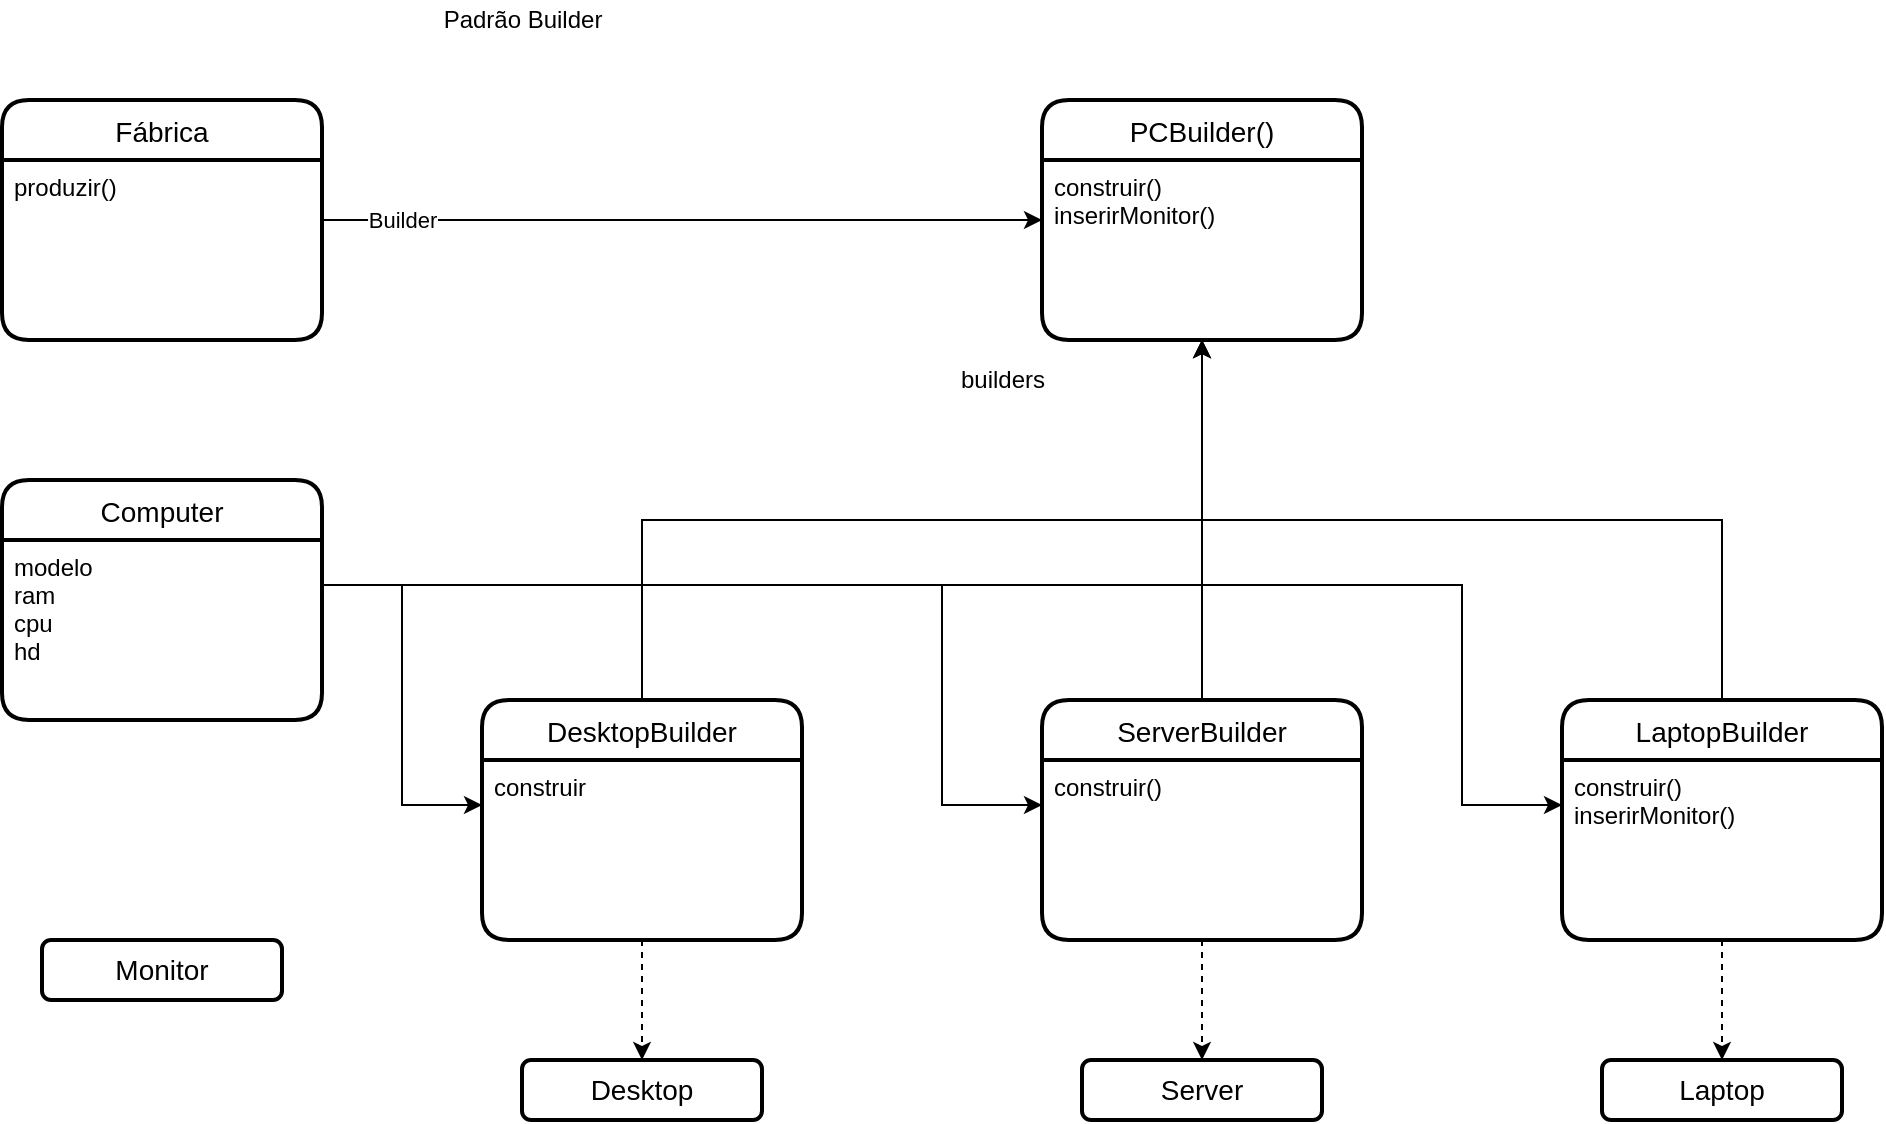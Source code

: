 <mxfile version="14.5.0" type="github">
  <diagram id="mnvOXZ7K0his2o-u_DJA" name="Page-1">
    <mxGraphModel dx="462" dy="761" grid="1" gridSize="10" guides="1" tooltips="1" connect="1" arrows="1" fold="1" page="1" pageScale="1" pageWidth="1169" pageHeight="827" math="0" shadow="0">
      <root>
        <mxCell id="0" />
        <mxCell id="1" parent="0" />
        <mxCell id="9tzp5LFWy6l0zSrWXWCf-7" value="" style="edgeStyle=orthogonalEdgeStyle;rounded=0;orthogonalLoop=1;jettySize=auto;html=1;" edge="1" parent="1" source="9tzp5LFWy6l0zSrWXWCf-1" target="9tzp5LFWy6l0zSrWXWCf-5">
          <mxGeometry relative="1" as="geometry" />
        </mxCell>
        <mxCell id="9tzp5LFWy6l0zSrWXWCf-8" value="Builder" style="edgeLabel;html=1;align=center;verticalAlign=middle;resizable=0;points=[];" vertex="1" connectable="0" parent="9tzp5LFWy6l0zSrWXWCf-7">
          <mxGeometry x="-0.778" relative="1" as="geometry">
            <mxPoint as="offset" />
          </mxGeometry>
        </mxCell>
        <mxCell id="9tzp5LFWy6l0zSrWXWCf-1" value="Fábrica" style="swimlane;childLayout=stackLayout;horizontal=1;startSize=30;horizontalStack=0;rounded=1;fontSize=14;fontStyle=0;strokeWidth=2;resizeParent=0;resizeLast=1;shadow=0;dashed=0;align=center;" vertex="1" parent="1">
          <mxGeometry x="60" y="70" width="160" height="120" as="geometry" />
        </mxCell>
        <mxCell id="9tzp5LFWy6l0zSrWXWCf-2" value="produzir()" style="align=left;strokeColor=none;fillColor=none;spacingLeft=4;fontSize=12;verticalAlign=top;resizable=0;rotatable=0;part=1;" vertex="1" parent="9tzp5LFWy6l0zSrWXWCf-1">
          <mxGeometry y="30" width="160" height="90" as="geometry" />
        </mxCell>
        <mxCell id="9tzp5LFWy6l0zSrWXWCf-3" value="Padrão Builder" style="text;html=1;align=center;verticalAlign=middle;resizable=0;points=[];autosize=1;" vertex="1" parent="1">
          <mxGeometry x="275" y="20" width="90" height="20" as="geometry" />
        </mxCell>
        <mxCell id="9tzp5LFWy6l0zSrWXWCf-13" value="" style="edgeStyle=orthogonalEdgeStyle;rounded=0;orthogonalLoop=1;jettySize=auto;html=1;startArrow=classic;startFill=1;endArrow=none;endFill=0;" edge="1" parent="1" source="9tzp5LFWy6l0zSrWXWCf-5" target="9tzp5LFWy6l0zSrWXWCf-11">
          <mxGeometry relative="1" as="geometry" />
        </mxCell>
        <mxCell id="9tzp5LFWy6l0zSrWXWCf-5" value="PCBuilder()" style="swimlane;childLayout=stackLayout;horizontal=1;startSize=30;horizontalStack=0;rounded=1;fontSize=14;fontStyle=0;strokeWidth=2;resizeParent=0;resizeLast=1;shadow=0;dashed=0;align=center;" vertex="1" parent="1">
          <mxGeometry x="580" y="70" width="160" height="120" as="geometry" />
        </mxCell>
        <mxCell id="9tzp5LFWy6l0zSrWXWCf-6" value="construir()&#xa;inserirMonitor()" style="align=left;strokeColor=none;fillColor=none;spacingLeft=4;fontSize=12;verticalAlign=top;resizable=0;rotatable=0;part=1;" vertex="1" parent="9tzp5LFWy6l0zSrWXWCf-5">
          <mxGeometry y="30" width="160" height="90" as="geometry" />
        </mxCell>
        <mxCell id="9tzp5LFWy6l0zSrWXWCf-11" value="ServerBuilder" style="swimlane;childLayout=stackLayout;horizontal=1;startSize=30;horizontalStack=0;rounded=1;fontSize=14;fontStyle=0;strokeWidth=2;resizeParent=0;resizeLast=1;shadow=0;dashed=0;align=center;" vertex="1" parent="1">
          <mxGeometry x="580" y="370" width="160" height="120" as="geometry" />
        </mxCell>
        <mxCell id="9tzp5LFWy6l0zSrWXWCf-12" value="construir()&#xa;" style="align=left;strokeColor=none;fillColor=none;spacingLeft=4;fontSize=12;verticalAlign=top;resizable=0;rotatable=0;part=1;" vertex="1" parent="9tzp5LFWy6l0zSrWXWCf-11">
          <mxGeometry y="30" width="160" height="90" as="geometry" />
        </mxCell>
        <mxCell id="9tzp5LFWy6l0zSrWXWCf-14" value="builders" style="text;html=1;align=center;verticalAlign=middle;resizable=0;points=[];autosize=1;" vertex="1" parent="1">
          <mxGeometry x="530" y="200" width="60" height="20" as="geometry" />
        </mxCell>
        <mxCell id="9tzp5LFWy6l0zSrWXWCf-15" value="Computer" style="swimlane;childLayout=stackLayout;horizontal=1;startSize=30;horizontalStack=0;rounded=1;fontSize=14;fontStyle=0;strokeWidth=2;resizeParent=0;resizeLast=1;shadow=0;dashed=0;align=center;" vertex="1" parent="1">
          <mxGeometry x="60" y="260" width="160" height="120" as="geometry" />
        </mxCell>
        <mxCell id="9tzp5LFWy6l0zSrWXWCf-16" value="modelo&#xa;ram&#xa;cpu&#xa;hd" style="align=left;strokeColor=none;fillColor=none;spacingLeft=4;fontSize=12;verticalAlign=top;resizable=0;rotatable=0;part=1;" vertex="1" parent="9tzp5LFWy6l0zSrWXWCf-15">
          <mxGeometry y="30" width="160" height="90" as="geometry" />
        </mxCell>
        <mxCell id="9tzp5LFWy6l0zSrWXWCf-37" style="edgeStyle=orthogonalEdgeStyle;rounded=0;orthogonalLoop=1;jettySize=auto;html=1;exitX=0.5;exitY=0;exitDx=0;exitDy=0;entryX=0.5;entryY=1;entryDx=0;entryDy=0;startArrow=none;startFill=0;endArrow=classic;endFill=1;" edge="1" parent="1" source="9tzp5LFWy6l0zSrWXWCf-17" target="9tzp5LFWy6l0zSrWXWCf-6">
          <mxGeometry relative="1" as="geometry" />
        </mxCell>
        <mxCell id="9tzp5LFWy6l0zSrWXWCf-17" value="DesktopBuilder" style="swimlane;childLayout=stackLayout;horizontal=1;startSize=30;horizontalStack=0;rounded=1;fontSize=14;fontStyle=0;strokeWidth=2;resizeParent=0;resizeLast=1;shadow=0;dashed=0;align=center;" vertex="1" parent="1">
          <mxGeometry x="300" y="370" width="160" height="120" as="geometry" />
        </mxCell>
        <mxCell id="9tzp5LFWy6l0zSrWXWCf-18" value="construir" style="align=left;strokeColor=none;fillColor=none;spacingLeft=4;fontSize=12;verticalAlign=top;resizable=0;rotatable=0;part=1;" vertex="1" parent="9tzp5LFWy6l0zSrWXWCf-17">
          <mxGeometry y="30" width="160" height="90" as="geometry" />
        </mxCell>
        <mxCell id="9tzp5LFWy6l0zSrWXWCf-24" value="Desktop" style="whiteSpace=wrap;html=1;rounded=1;shadow=0;dashed=0;fontSize=14;fontStyle=0;strokeWidth=2;startSize=30;" vertex="1" parent="1">
          <mxGeometry x="320" y="550" width="120" height="30" as="geometry" />
        </mxCell>
        <mxCell id="9tzp5LFWy6l0zSrWXWCf-26" value="Monitor" style="whiteSpace=wrap;html=1;rounded=1;shadow=0;dashed=0;fontSize=14;fontStyle=0;strokeWidth=2;startSize=30;" vertex="1" parent="1">
          <mxGeometry x="80" y="490" width="120" height="30" as="geometry" />
        </mxCell>
        <mxCell id="9tzp5LFWy6l0zSrWXWCf-27" value="Server" style="whiteSpace=wrap;html=1;rounded=1;shadow=0;dashed=0;fontSize=14;fontStyle=0;strokeWidth=2;startSize=30;" vertex="1" parent="1">
          <mxGeometry x="600" y="550" width="120" height="30" as="geometry" />
        </mxCell>
        <mxCell id="9tzp5LFWy6l0zSrWXWCf-28" style="edgeStyle=orthogonalEdgeStyle;rounded=0;orthogonalLoop=1;jettySize=auto;html=1;exitX=0.5;exitY=1;exitDx=0;exitDy=0;entryX=0.5;entryY=0;entryDx=0;entryDy=0;startArrow=none;startFill=0;endArrow=classic;endFill=1;dashed=1;" edge="1" parent="1" source="9tzp5LFWy6l0zSrWXWCf-18" target="9tzp5LFWy6l0zSrWXWCf-24">
          <mxGeometry relative="1" as="geometry" />
        </mxCell>
        <mxCell id="9tzp5LFWy6l0zSrWXWCf-29" style="edgeStyle=orthogonalEdgeStyle;rounded=0;orthogonalLoop=1;jettySize=auto;html=1;exitX=0.5;exitY=1;exitDx=0;exitDy=0;entryX=0.5;entryY=0;entryDx=0;entryDy=0;startArrow=none;startFill=0;endArrow=classic;endFill=1;dashed=1;" edge="1" parent="1" source="9tzp5LFWy6l0zSrWXWCf-12" target="9tzp5LFWy6l0zSrWXWCf-27">
          <mxGeometry relative="1" as="geometry" />
        </mxCell>
        <mxCell id="9tzp5LFWy6l0zSrWXWCf-30" style="edgeStyle=orthogonalEdgeStyle;rounded=0;orthogonalLoop=1;jettySize=auto;html=1;exitX=1;exitY=0.25;exitDx=0;exitDy=0;entryX=0;entryY=0.25;entryDx=0;entryDy=0;startArrow=none;startFill=0;endArrow=classic;endFill=1;" edge="1" parent="1" source="9tzp5LFWy6l0zSrWXWCf-16" target="9tzp5LFWy6l0zSrWXWCf-12">
          <mxGeometry relative="1" as="geometry">
            <Array as="points">
              <mxPoint x="530" y="313" />
              <mxPoint x="530" y="423" />
            </Array>
          </mxGeometry>
        </mxCell>
        <mxCell id="9tzp5LFWy6l0zSrWXWCf-31" style="edgeStyle=orthogonalEdgeStyle;rounded=0;orthogonalLoop=1;jettySize=auto;html=1;exitX=1;exitY=0.25;exitDx=0;exitDy=0;entryX=0;entryY=0.25;entryDx=0;entryDy=0;startArrow=none;startFill=0;endArrow=classic;endFill=1;" edge="1" parent="1" source="9tzp5LFWy6l0zSrWXWCf-16" target="9tzp5LFWy6l0zSrWXWCf-18">
          <mxGeometry relative="1" as="geometry" />
        </mxCell>
        <mxCell id="9tzp5LFWy6l0zSrWXWCf-38" style="edgeStyle=orthogonalEdgeStyle;rounded=0;orthogonalLoop=1;jettySize=auto;html=1;exitX=0.5;exitY=0;exitDx=0;exitDy=0;entryX=0.5;entryY=1;entryDx=0;entryDy=0;startArrow=none;startFill=0;endArrow=classic;endFill=1;" edge="1" parent="1" source="9tzp5LFWy6l0zSrWXWCf-32" target="9tzp5LFWy6l0zSrWXWCf-6">
          <mxGeometry relative="1" as="geometry" />
        </mxCell>
        <mxCell id="9tzp5LFWy6l0zSrWXWCf-32" value="LaptopBuilder" style="swimlane;childLayout=stackLayout;horizontal=1;startSize=30;horizontalStack=0;rounded=1;fontSize=14;fontStyle=0;strokeWidth=2;resizeParent=0;resizeLast=1;shadow=0;dashed=0;align=center;" vertex="1" parent="1">
          <mxGeometry x="840" y="370" width="160" height="120" as="geometry" />
        </mxCell>
        <mxCell id="9tzp5LFWy6l0zSrWXWCf-33" value="construir()&#xa;inserirMonitor()" style="align=left;strokeColor=none;fillColor=none;spacingLeft=4;fontSize=12;verticalAlign=top;resizable=0;rotatable=0;part=1;" vertex="1" parent="9tzp5LFWy6l0zSrWXWCf-32">
          <mxGeometry y="30" width="160" height="90" as="geometry" />
        </mxCell>
        <mxCell id="9tzp5LFWy6l0zSrWXWCf-34" value="Laptop" style="whiteSpace=wrap;html=1;rounded=1;shadow=0;dashed=0;fontSize=14;fontStyle=0;strokeWidth=2;startSize=30;" vertex="1" parent="1">
          <mxGeometry x="860" y="550" width="120" height="30" as="geometry" />
        </mxCell>
        <mxCell id="9tzp5LFWy6l0zSrWXWCf-35" style="edgeStyle=orthogonalEdgeStyle;rounded=0;orthogonalLoop=1;jettySize=auto;html=1;entryX=0.5;entryY=0;entryDx=0;entryDy=0;startArrow=none;startFill=0;endArrow=classic;endFill=1;dashed=1;" edge="1" parent="1" source="9tzp5LFWy6l0zSrWXWCf-33" target="9tzp5LFWy6l0zSrWXWCf-34">
          <mxGeometry relative="1" as="geometry" />
        </mxCell>
        <mxCell id="9tzp5LFWy6l0zSrWXWCf-36" style="edgeStyle=orthogonalEdgeStyle;rounded=0;orthogonalLoop=1;jettySize=auto;html=1;exitX=1;exitY=0.25;exitDx=0;exitDy=0;entryX=0;entryY=0.25;entryDx=0;entryDy=0;startArrow=none;startFill=0;endArrow=classic;endFill=1;" edge="1" parent="1" source="9tzp5LFWy6l0zSrWXWCf-16" target="9tzp5LFWy6l0zSrWXWCf-33">
          <mxGeometry relative="1" as="geometry">
            <Array as="points">
              <mxPoint x="790" y="313" />
              <mxPoint x="790" y="423" />
            </Array>
          </mxGeometry>
        </mxCell>
      </root>
    </mxGraphModel>
  </diagram>
</mxfile>
